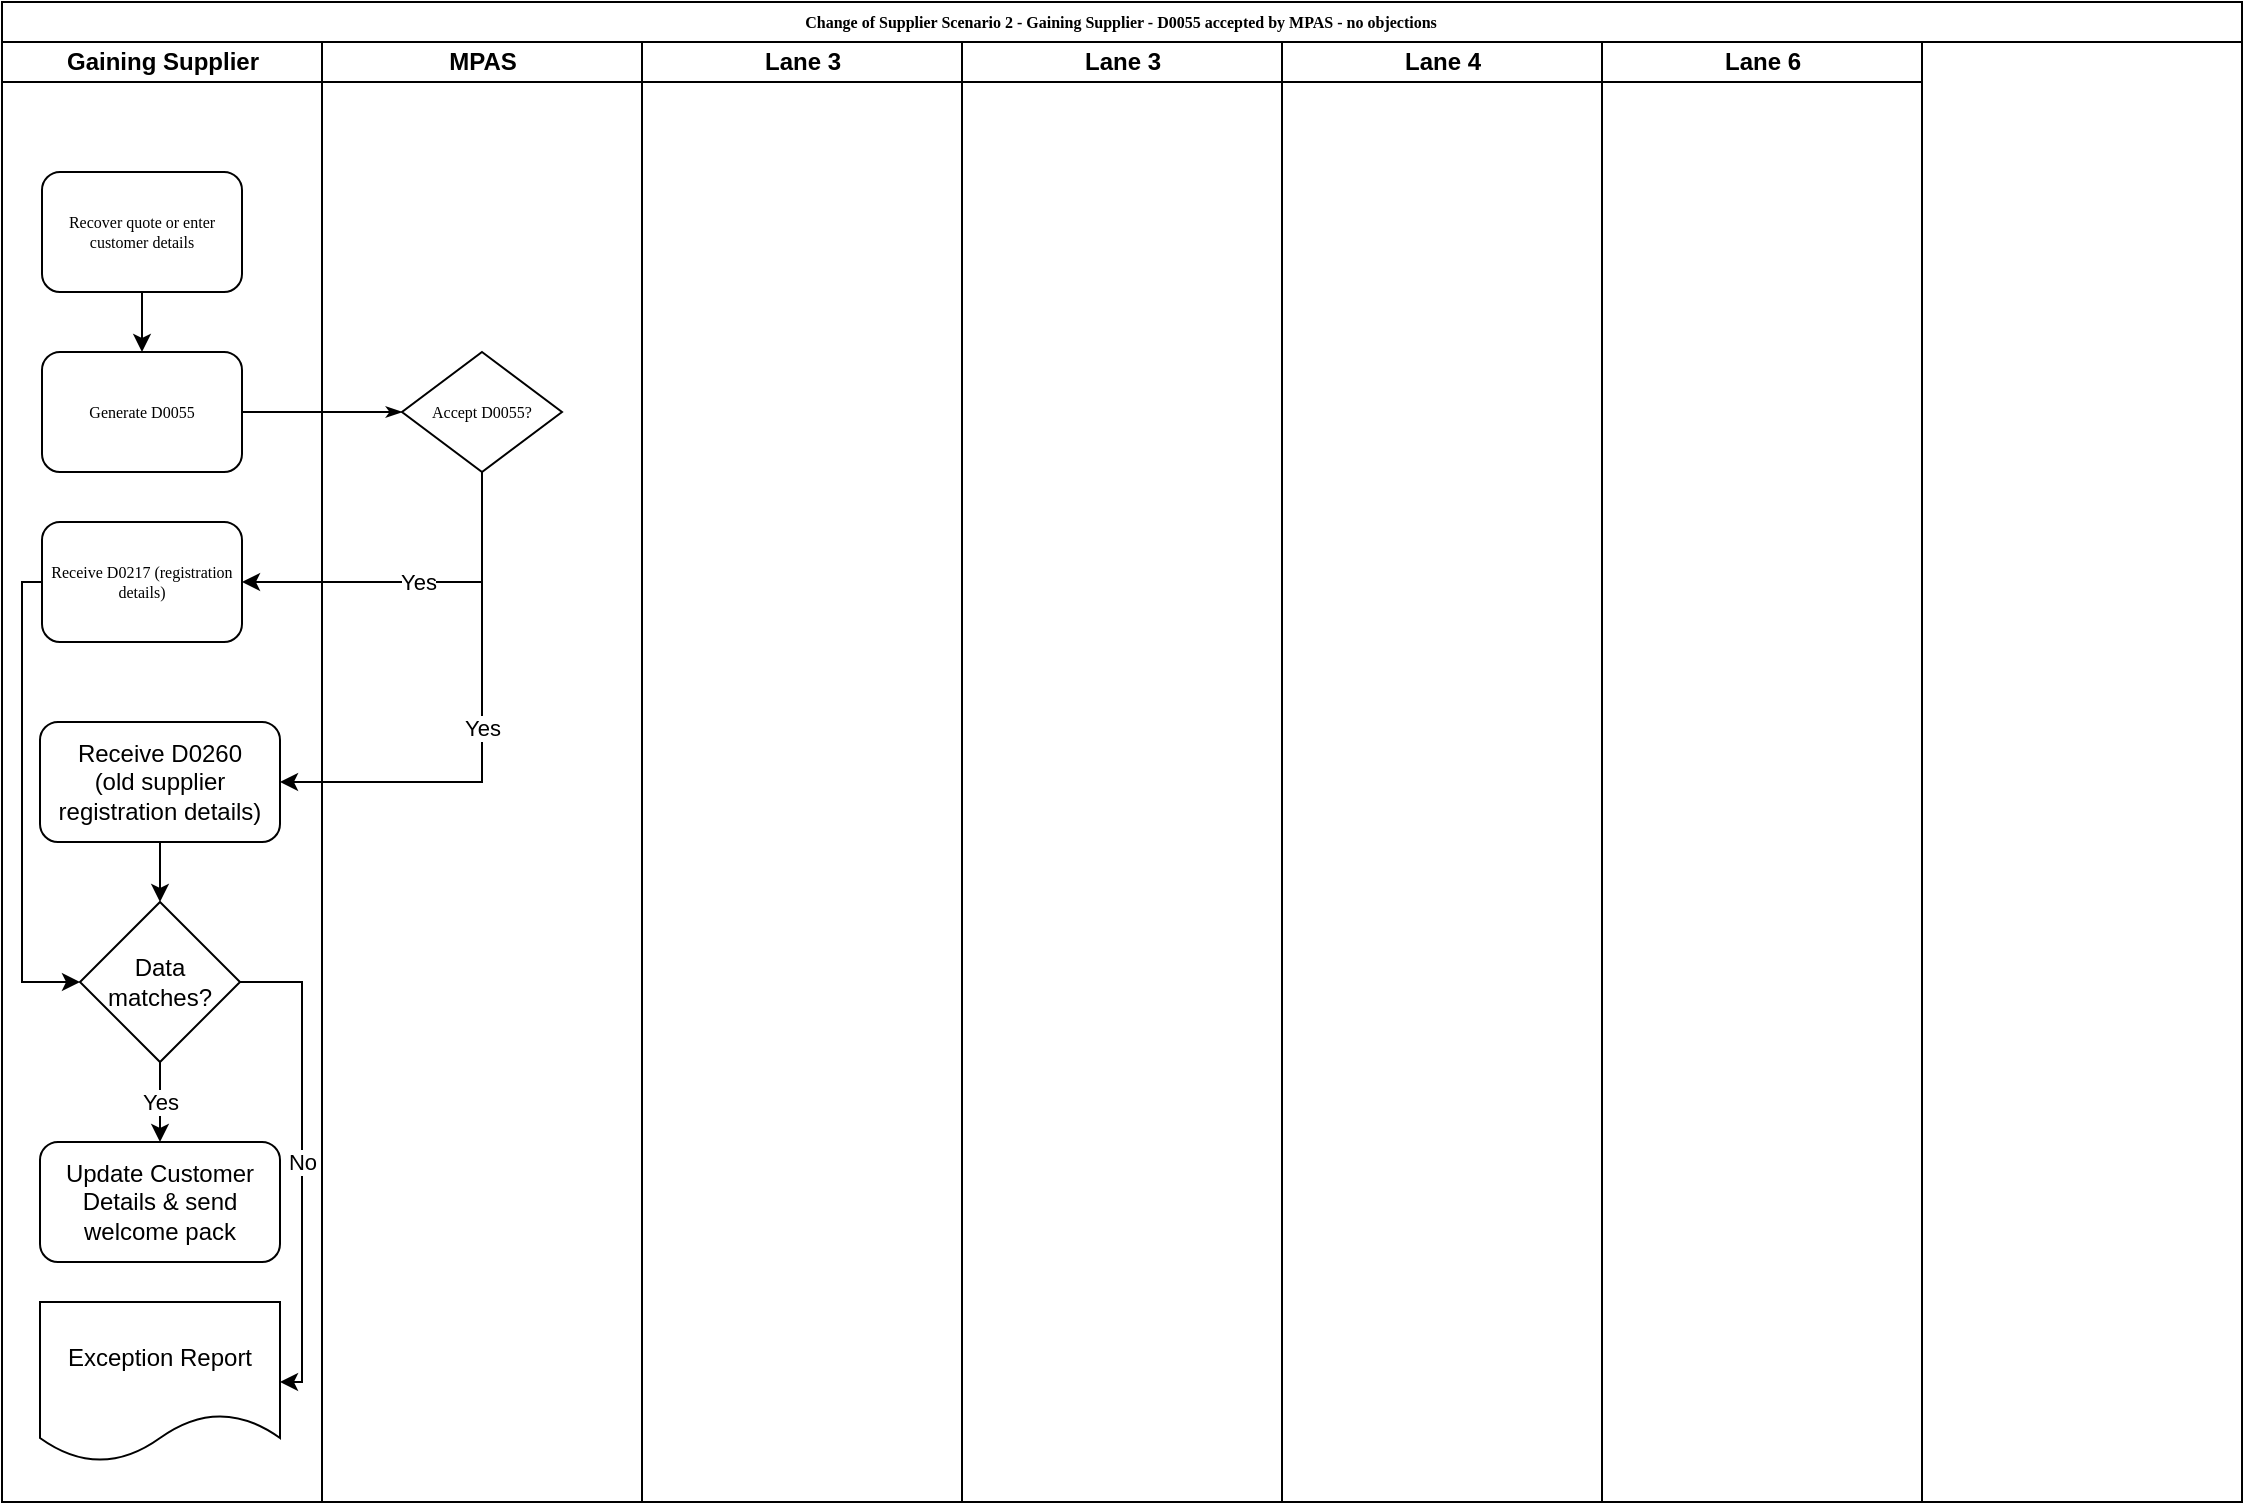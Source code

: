 <mxfile version="10.9.1" type="github"><diagram name="Page-1" id="74e2e168-ea6b-b213-b513-2b3c1d86103e"><mxGraphModel dx="502" dy="488" grid="1" gridSize="10" guides="1" tooltips="1" connect="1" arrows="1" fold="1" page="1" pageScale="1" pageWidth="1100" pageHeight="850" background="#ffffff" math="0" shadow="0"><root><mxCell id="0"/><mxCell id="1" parent="0"/><mxCell id="77e6c97f196da883-1" value="Change of Supplier Scenario 2 - Gaining Supplier - D0055 accepted by MPAS - no objections&amp;nbsp;" style="swimlane;html=1;childLayout=stackLayout;startSize=20;rounded=0;shadow=0;labelBackgroundColor=none;strokeColor=#000000;strokeWidth=1;fillColor=#ffffff;fontFamily=Verdana;fontSize=8;fontColor=#000000;align=center;" parent="1" vertex="1"><mxGeometry x="70" y="40" width="1120" height="750" as="geometry"/></mxCell><mxCell id="77e6c97f196da883-2" value="Gaining Supplier" style="swimlane;html=1;startSize=20;" parent="77e6c97f196da883-1" vertex="1"><mxGeometry y="20" width="160" height="730" as="geometry"/></mxCell><mxCell id="wQQ8Tt-gBdMGujzAyKJH-3" style="edgeStyle=orthogonalEdgeStyle;rounded=0;orthogonalLoop=1;jettySize=auto;html=1;exitX=0.5;exitY=1;exitDx=0;exitDy=0;entryX=0.5;entryY=0;entryDx=0;entryDy=0;" parent="77e6c97f196da883-2" source="77e6c97f196da883-8" target="77e6c97f196da883-9" edge="1"><mxGeometry relative="1" as="geometry"/></mxCell><mxCell id="77e6c97f196da883-8" value="Recover quote or enter customer details" style="rounded=1;whiteSpace=wrap;html=1;shadow=0;labelBackgroundColor=none;strokeColor=#000000;strokeWidth=1;fillColor=#ffffff;fontFamily=Verdana;fontSize=8;fontColor=#000000;align=center;" parent="77e6c97f196da883-2" vertex="1"><mxGeometry x="20" y="65" width="100" height="60" as="geometry"/></mxCell><mxCell id="77e6c97f196da883-9" value="Generate D0055" style="rounded=1;whiteSpace=wrap;html=1;shadow=0;labelBackgroundColor=none;strokeColor=#000000;strokeWidth=1;fillColor=#ffffff;fontFamily=Verdana;fontSize=8;fontColor=#000000;align=center;" parent="77e6c97f196da883-2" vertex="1"><mxGeometry x="20" y="155" width="100" height="60" as="geometry"/></mxCell><mxCell id="zIyODxOTTqoCsG_aiIHh-8" style="edgeStyle=orthogonalEdgeStyle;rounded=0;orthogonalLoop=1;jettySize=auto;html=1;exitX=0;exitY=0.5;exitDx=0;exitDy=0;entryX=0;entryY=0.5;entryDx=0;entryDy=0;" edge="1" parent="77e6c97f196da883-2" source="77e6c97f196da883-15" target="zIyODxOTTqoCsG_aiIHh-4"><mxGeometry relative="1" as="geometry"><Array as="points"><mxPoint x="10" y="270"/><mxPoint x="10" y="470"/></Array></mxGeometry></mxCell><mxCell id="77e6c97f196da883-15" value="Receive D0217 (registration details)" style="rounded=1;whiteSpace=wrap;html=1;shadow=0;labelBackgroundColor=none;strokeColor=#000000;strokeWidth=1;fillColor=#ffffff;fontFamily=Verdana;fontSize=8;fontColor=#000000;align=center;" parent="77e6c97f196da883-2" vertex="1"><mxGeometry x="20" y="240" width="100" height="60" as="geometry"/></mxCell><mxCell id="zIyODxOTTqoCsG_aiIHh-9" style="edgeStyle=orthogonalEdgeStyle;rounded=0;orthogonalLoop=1;jettySize=auto;html=1;exitX=0.5;exitY=1;exitDx=0;exitDy=0;entryX=0.5;entryY=0;entryDx=0;entryDy=0;" edge="1" parent="77e6c97f196da883-2" source="zIyODxOTTqoCsG_aiIHh-1" target="zIyODxOTTqoCsG_aiIHh-4"><mxGeometry relative="1" as="geometry"/></mxCell><mxCell id="zIyODxOTTqoCsG_aiIHh-1" value="Receive D0260&lt;br&gt;(old supplier registration details)&lt;br&gt;" style="rounded=1;whiteSpace=wrap;html=1;" vertex="1" parent="77e6c97f196da883-2"><mxGeometry x="19" y="340" width="120" height="60" as="geometry"/></mxCell><mxCell id="zIyODxOTTqoCsG_aiIHh-12" value="Yes" style="edgeStyle=orthogonalEdgeStyle;rounded=0;orthogonalLoop=1;jettySize=auto;html=1;exitX=0.5;exitY=1;exitDx=0;exitDy=0;" edge="1" parent="77e6c97f196da883-2" source="zIyODxOTTqoCsG_aiIHh-4" target="zIyODxOTTqoCsG_aiIHh-10"><mxGeometry relative="1" as="geometry"/></mxCell><mxCell id="zIyODxOTTqoCsG_aiIHh-14" value="No" style="edgeStyle=orthogonalEdgeStyle;rounded=0;orthogonalLoop=1;jettySize=auto;html=1;exitX=1;exitY=0.5;exitDx=0;exitDy=0;entryX=1;entryY=0.5;entryDx=0;entryDy=0;" edge="1" parent="77e6c97f196da883-2" source="zIyODxOTTqoCsG_aiIHh-4" target="zIyODxOTTqoCsG_aiIHh-13"><mxGeometry relative="1" as="geometry"><Array as="points"><mxPoint x="150" y="470"/><mxPoint x="150" y="670"/></Array></mxGeometry></mxCell><mxCell id="zIyODxOTTqoCsG_aiIHh-4" value="Data matches?" style="rhombus;whiteSpace=wrap;html=1;" vertex="1" parent="77e6c97f196da883-2"><mxGeometry x="39" y="430" width="80" height="80" as="geometry"/></mxCell><mxCell id="zIyODxOTTqoCsG_aiIHh-10" value="Update Customer Details &amp;amp; send welcome pack" style="rounded=1;whiteSpace=wrap;html=1;" vertex="1" parent="77e6c97f196da883-2"><mxGeometry x="19" y="550" width="120" height="60" as="geometry"/></mxCell><mxCell id="zIyODxOTTqoCsG_aiIHh-13" value="Exception Report" style="shape=document;whiteSpace=wrap;html=1;boundedLbl=1;" vertex="1" parent="77e6c97f196da883-2"><mxGeometry x="19" y="630" width="120" height="80" as="geometry"/></mxCell><mxCell id="77e6c97f196da883-3" value="MPAS" style="swimlane;html=1;startSize=20;" parent="77e6c97f196da883-1" vertex="1"><mxGeometry x="160" y="20" width="160" height="730" as="geometry"/></mxCell><mxCell id="77e6c97f196da883-13" value="Accept D0055?" style="rhombus;whiteSpace=wrap;html=1;rounded=0;shadow=0;labelBackgroundColor=none;strokeColor=#000000;strokeWidth=1;fillColor=#ffffff;fontFamily=Verdana;fontSize=8;fontColor=#000000;align=center;" parent="77e6c97f196da883-3" vertex="1"><mxGeometry x="40" y="155" width="80" height="60" as="geometry"/></mxCell><mxCell id="77e6c97f196da883-4" value="Lane 3" style="swimlane;html=1;startSize=20;" parent="77e6c97f196da883-1" vertex="1"><mxGeometry x="320" y="20" width="160" height="730" as="geometry"/></mxCell><mxCell id="wQQ8Tt-gBdMGujzAyKJH-7" value="Lane 3" style="swimlane;html=1;startSize=20;" parent="77e6c97f196da883-1" vertex="1"><mxGeometry x="480" y="20" width="160" height="730" as="geometry"/></mxCell><mxCell id="77e6c97f196da883-5" value="Lane 4" style="swimlane;html=1;startSize=20;" parent="77e6c97f196da883-1" vertex="1"><mxGeometry x="640" y="20" width="160" height="730" as="geometry"/></mxCell><mxCell id="77e6c97f196da883-7" value="Lane 6" style="swimlane;html=1;startSize=20;" parent="77e6c97f196da883-1" vertex="1"><mxGeometry x="800" y="20" width="160" height="730" as="geometry"/></mxCell><mxCell id="77e6c97f196da883-30" style="edgeStyle=orthogonalEdgeStyle;rounded=1;html=1;labelBackgroundColor=none;startArrow=none;startFill=0;startSize=5;endArrow=classicThin;endFill=1;endSize=5;jettySize=auto;orthogonalLoop=1;strokeColor=#000000;strokeWidth=1;fontFamily=Verdana;fontSize=8;fontColor=#000000;" parent="77e6c97f196da883-1" source="77e6c97f196da883-9" target="77e6c97f196da883-13" edge="1"><mxGeometry relative="1" as="geometry"/></mxCell><mxCell id="wQQ8Tt-gBdMGujzAyKJH-4" value="Yes" style="edgeStyle=orthogonalEdgeStyle;rounded=0;orthogonalLoop=1;jettySize=auto;html=1;exitX=0.5;exitY=1;exitDx=0;exitDy=0;entryX=1;entryY=0.5;entryDx=0;entryDy=0;" parent="77e6c97f196da883-1" source="77e6c97f196da883-13" target="77e6c97f196da883-15" edge="1"><mxGeometry relative="1" as="geometry"/></mxCell><mxCell id="zIyODxOTTqoCsG_aiIHh-3" value="Yes" style="edgeStyle=orthogonalEdgeStyle;rounded=0;orthogonalLoop=1;jettySize=auto;html=1;exitX=0.5;exitY=1;exitDx=0;exitDy=0;entryX=1;entryY=0.5;entryDx=0;entryDy=0;" edge="1" parent="77e6c97f196da883-1" source="77e6c97f196da883-13" target="zIyODxOTTqoCsG_aiIHh-1"><mxGeometry relative="1" as="geometry"/></mxCell></root></mxGraphModel></diagram></mxfile>